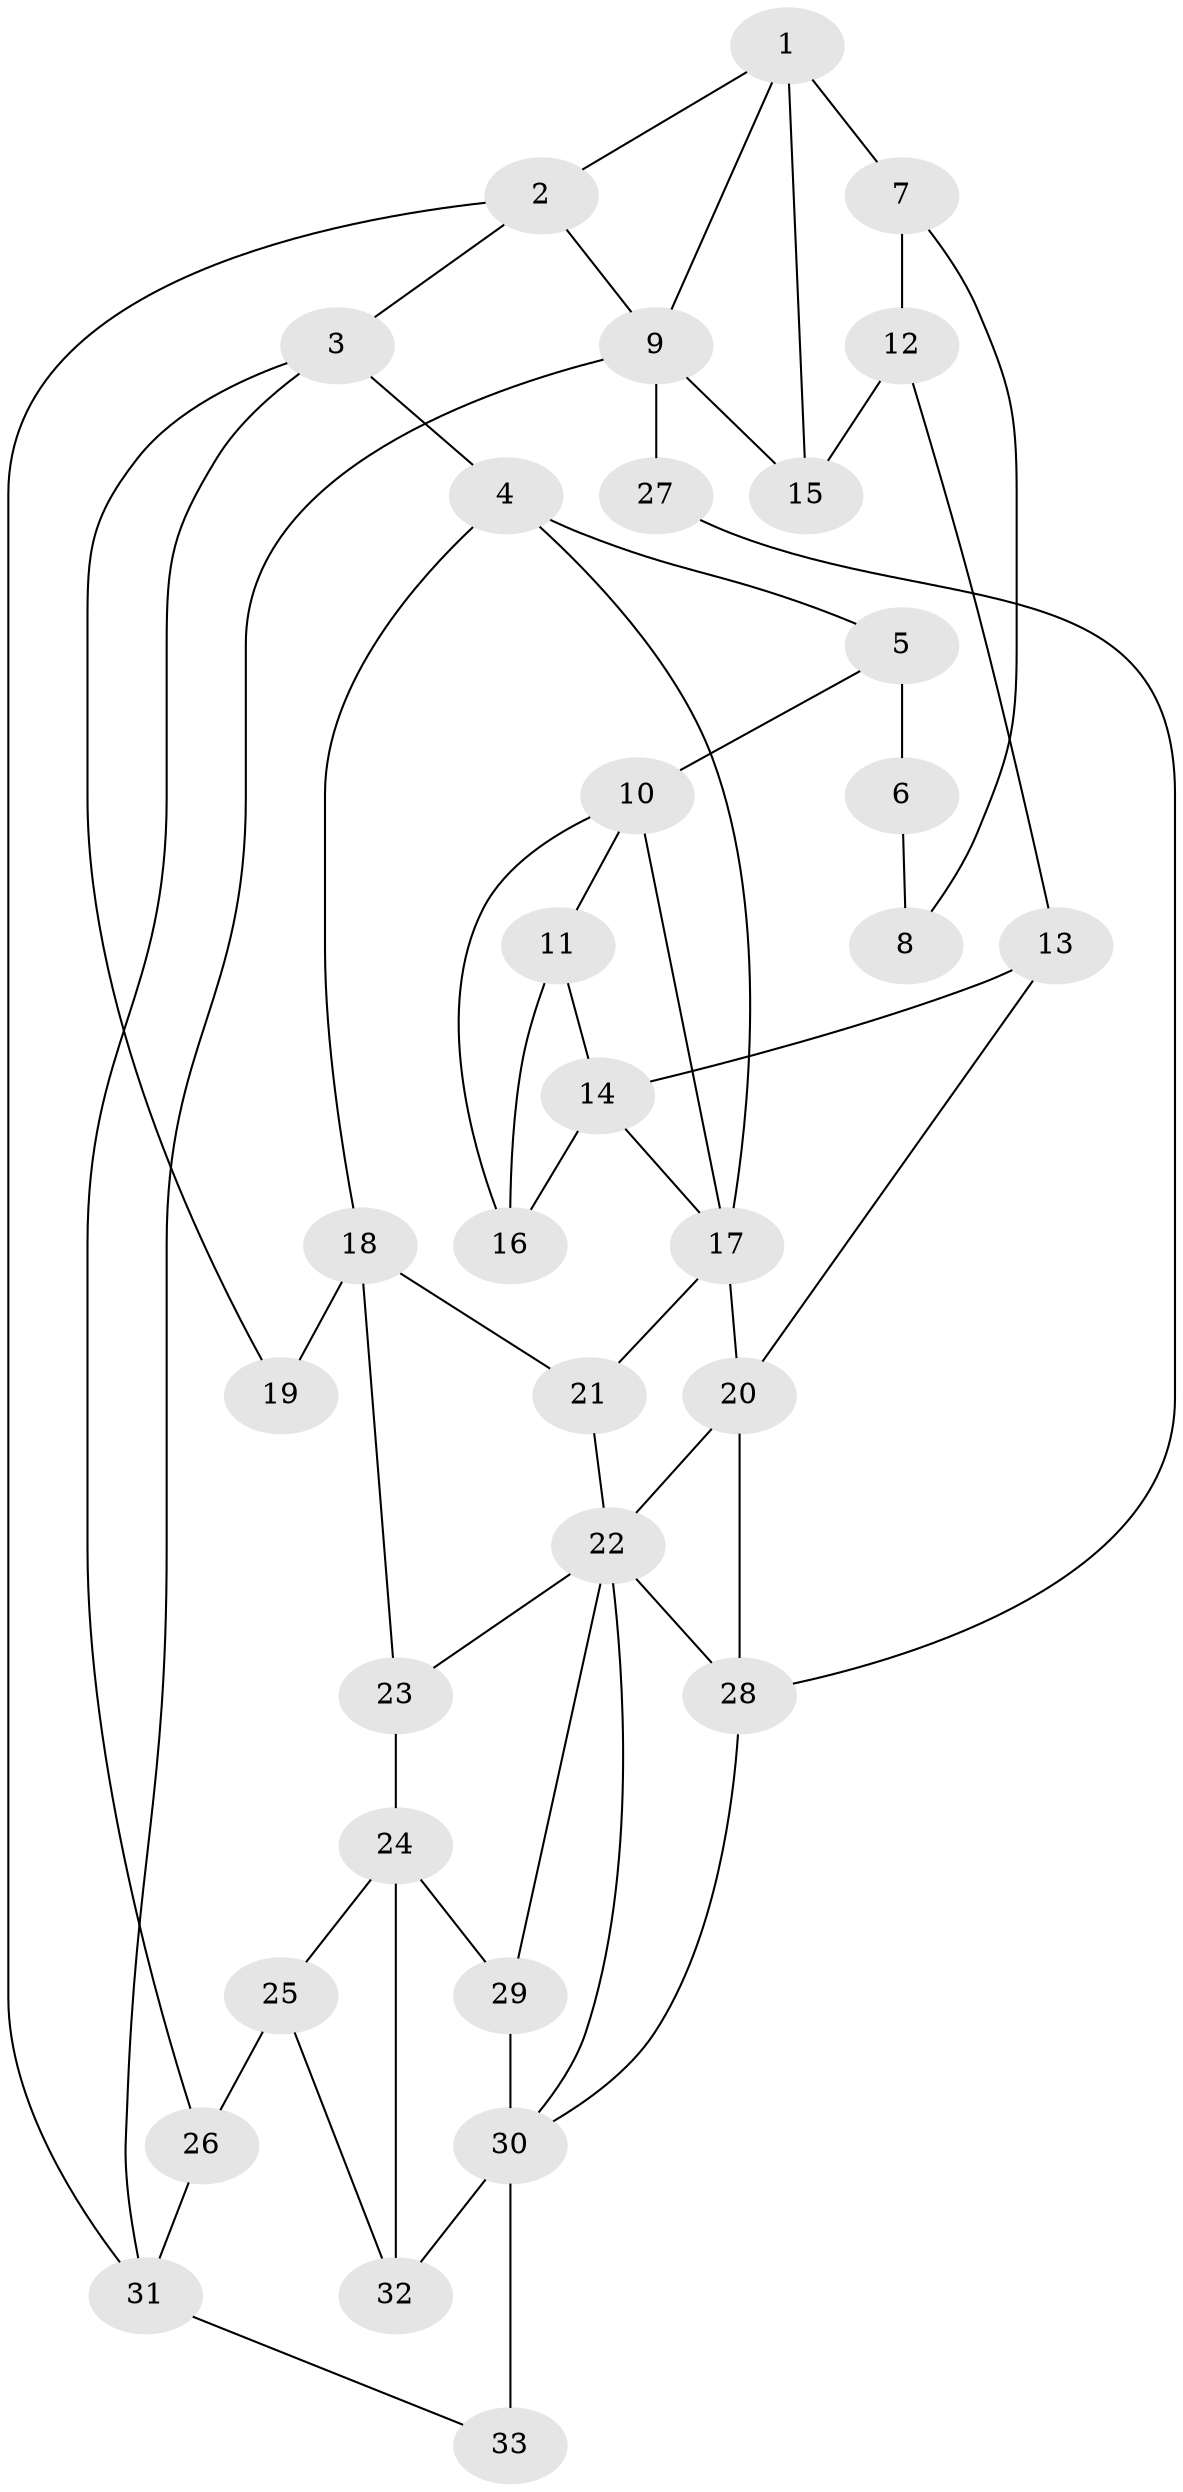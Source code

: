 // original degree distribution, {3: 0.045454545454545456, 6: 0.24242424242424243, 5: 0.4696969696969697, 4: 0.24242424242424243}
// Generated by graph-tools (version 1.1) at 2025/38/03/09/25 02:38:48]
// undirected, 33 vertices, 57 edges
graph export_dot {
graph [start="1"]
  node [color=gray90,style=filled];
  1;
  2;
  3;
  4;
  5;
  6;
  7;
  8;
  9;
  10;
  11;
  12;
  13;
  14;
  15;
  16;
  17;
  18;
  19;
  20;
  21;
  22;
  23;
  24;
  25;
  26;
  27;
  28;
  29;
  30;
  31;
  32;
  33;
  1 -- 2 [weight=1.0];
  1 -- 7 [weight=1.0];
  1 -- 9 [weight=1.0];
  1 -- 15 [weight=2.0];
  2 -- 3 [weight=1.0];
  2 -- 9 [weight=1.0];
  2 -- 31 [weight=1.0];
  3 -- 4 [weight=1.0];
  3 -- 19 [weight=1.0];
  3 -- 26 [weight=1.0];
  4 -- 5 [weight=1.0];
  4 -- 17 [weight=2.0];
  4 -- 18 [weight=1.0];
  5 -- 6 [weight=1.0];
  5 -- 10 [weight=1.0];
  6 -- 8 [weight=1.0];
  7 -- 8 [weight=1.0];
  7 -- 12 [weight=1.0];
  9 -- 15 [weight=1.0];
  9 -- 27 [weight=2.0];
  9 -- 31 [weight=1.0];
  10 -- 11 [weight=1.0];
  10 -- 16 [weight=1.0];
  10 -- 17 [weight=1.0];
  11 -- 14 [weight=1.0];
  11 -- 16 [weight=2.0];
  12 -- 13 [weight=1.0];
  12 -- 15 [weight=1.0];
  13 -- 14 [weight=1.0];
  13 -- 20 [weight=1.0];
  14 -- 16 [weight=1.0];
  14 -- 17 [weight=1.0];
  17 -- 20 [weight=1.0];
  17 -- 21 [weight=1.0];
  18 -- 19 [weight=2.0];
  18 -- 21 [weight=1.0];
  18 -- 23 [weight=2.0];
  20 -- 22 [weight=1.0];
  20 -- 28 [weight=1.0];
  21 -- 22 [weight=1.0];
  22 -- 23 [weight=1.0];
  22 -- 28 [weight=1.0];
  22 -- 29 [weight=1.0];
  22 -- 30 [weight=1.0];
  23 -- 24 [weight=1.0];
  24 -- 25 [weight=1.0];
  24 -- 29 [weight=1.0];
  24 -- 32 [weight=1.0];
  25 -- 26 [weight=2.0];
  25 -- 32 [weight=1.0];
  26 -- 31 [weight=1.0];
  27 -- 28 [weight=1.0];
  28 -- 30 [weight=1.0];
  29 -- 30 [weight=1.0];
  30 -- 32 [weight=1.0];
  30 -- 33 [weight=2.0];
  31 -- 33 [weight=1.0];
}
